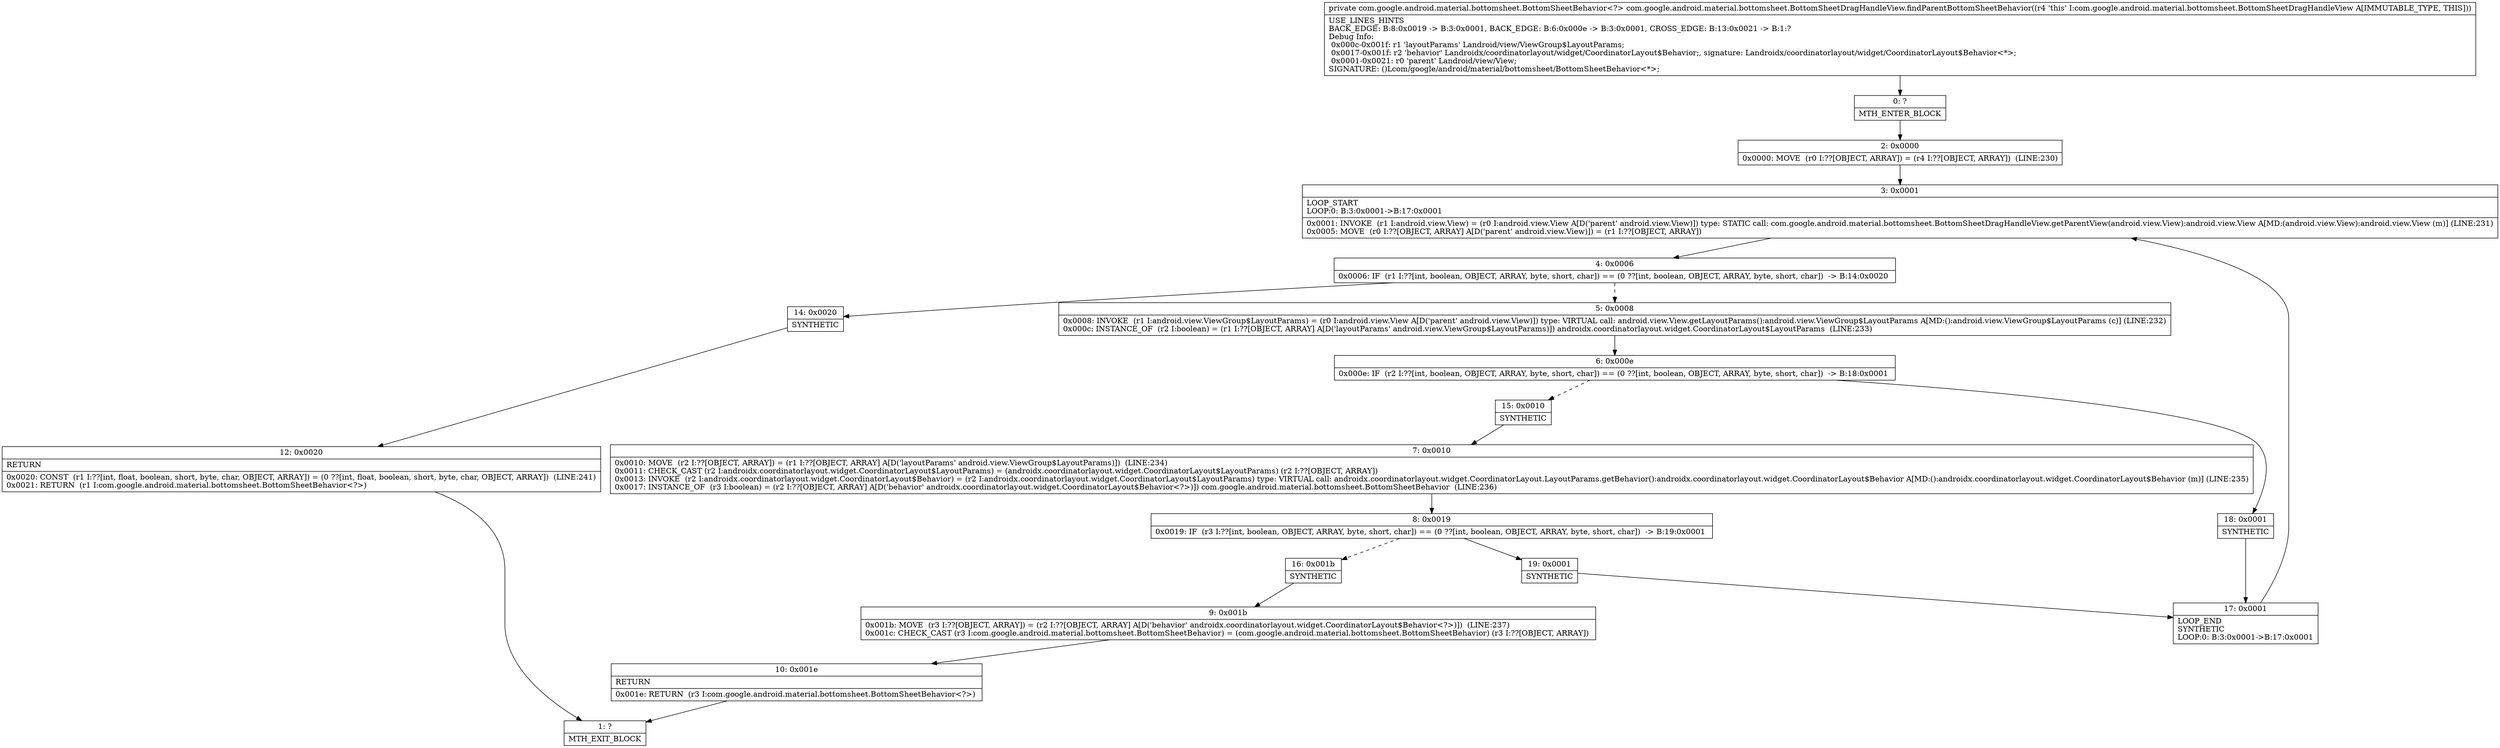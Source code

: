 digraph "CFG forcom.google.android.material.bottomsheet.BottomSheetDragHandleView.findParentBottomSheetBehavior()Lcom\/google\/android\/material\/bottomsheet\/BottomSheetBehavior;" {
Node_0 [shape=record,label="{0\:\ ?|MTH_ENTER_BLOCK\l}"];
Node_2 [shape=record,label="{2\:\ 0x0000|0x0000: MOVE  (r0 I:??[OBJECT, ARRAY]) = (r4 I:??[OBJECT, ARRAY])  (LINE:230)\l}"];
Node_3 [shape=record,label="{3\:\ 0x0001|LOOP_START\lLOOP:0: B:3:0x0001\-\>B:17:0x0001\l|0x0001: INVOKE  (r1 I:android.view.View) = (r0 I:android.view.View A[D('parent' android.view.View)]) type: STATIC call: com.google.android.material.bottomsheet.BottomSheetDragHandleView.getParentView(android.view.View):android.view.View A[MD:(android.view.View):android.view.View (m)] (LINE:231)\l0x0005: MOVE  (r0 I:??[OBJECT, ARRAY] A[D('parent' android.view.View)]) = (r1 I:??[OBJECT, ARRAY]) \l}"];
Node_4 [shape=record,label="{4\:\ 0x0006|0x0006: IF  (r1 I:??[int, boolean, OBJECT, ARRAY, byte, short, char]) == (0 ??[int, boolean, OBJECT, ARRAY, byte, short, char])  \-\> B:14:0x0020 \l}"];
Node_5 [shape=record,label="{5\:\ 0x0008|0x0008: INVOKE  (r1 I:android.view.ViewGroup$LayoutParams) = (r0 I:android.view.View A[D('parent' android.view.View)]) type: VIRTUAL call: android.view.View.getLayoutParams():android.view.ViewGroup$LayoutParams A[MD:():android.view.ViewGroup$LayoutParams (c)] (LINE:232)\l0x000c: INSTANCE_OF  (r2 I:boolean) = (r1 I:??[OBJECT, ARRAY] A[D('layoutParams' android.view.ViewGroup$LayoutParams)]) androidx.coordinatorlayout.widget.CoordinatorLayout$LayoutParams  (LINE:233)\l}"];
Node_6 [shape=record,label="{6\:\ 0x000e|0x000e: IF  (r2 I:??[int, boolean, OBJECT, ARRAY, byte, short, char]) == (0 ??[int, boolean, OBJECT, ARRAY, byte, short, char])  \-\> B:18:0x0001 \l}"];
Node_15 [shape=record,label="{15\:\ 0x0010|SYNTHETIC\l}"];
Node_7 [shape=record,label="{7\:\ 0x0010|0x0010: MOVE  (r2 I:??[OBJECT, ARRAY]) = (r1 I:??[OBJECT, ARRAY] A[D('layoutParams' android.view.ViewGroup$LayoutParams)])  (LINE:234)\l0x0011: CHECK_CAST (r2 I:androidx.coordinatorlayout.widget.CoordinatorLayout$LayoutParams) = (androidx.coordinatorlayout.widget.CoordinatorLayout$LayoutParams) (r2 I:??[OBJECT, ARRAY]) \l0x0013: INVOKE  (r2 I:androidx.coordinatorlayout.widget.CoordinatorLayout$Behavior) = (r2 I:androidx.coordinatorlayout.widget.CoordinatorLayout$LayoutParams) type: VIRTUAL call: androidx.coordinatorlayout.widget.CoordinatorLayout.LayoutParams.getBehavior():androidx.coordinatorlayout.widget.CoordinatorLayout$Behavior A[MD:():androidx.coordinatorlayout.widget.CoordinatorLayout$Behavior (m)] (LINE:235)\l0x0017: INSTANCE_OF  (r3 I:boolean) = (r2 I:??[OBJECT, ARRAY] A[D('behavior' androidx.coordinatorlayout.widget.CoordinatorLayout$Behavior\<?\>)]) com.google.android.material.bottomsheet.BottomSheetBehavior  (LINE:236)\l}"];
Node_8 [shape=record,label="{8\:\ 0x0019|0x0019: IF  (r3 I:??[int, boolean, OBJECT, ARRAY, byte, short, char]) == (0 ??[int, boolean, OBJECT, ARRAY, byte, short, char])  \-\> B:19:0x0001 \l}"];
Node_16 [shape=record,label="{16\:\ 0x001b|SYNTHETIC\l}"];
Node_9 [shape=record,label="{9\:\ 0x001b|0x001b: MOVE  (r3 I:??[OBJECT, ARRAY]) = (r2 I:??[OBJECT, ARRAY] A[D('behavior' androidx.coordinatorlayout.widget.CoordinatorLayout$Behavior\<?\>)])  (LINE:237)\l0x001c: CHECK_CAST (r3 I:com.google.android.material.bottomsheet.BottomSheetBehavior) = (com.google.android.material.bottomsheet.BottomSheetBehavior) (r3 I:??[OBJECT, ARRAY]) \l}"];
Node_10 [shape=record,label="{10\:\ 0x001e|RETURN\l|0x001e: RETURN  (r3 I:com.google.android.material.bottomsheet.BottomSheetBehavior\<?\>) \l}"];
Node_1 [shape=record,label="{1\:\ ?|MTH_EXIT_BLOCK\l}"];
Node_19 [shape=record,label="{19\:\ 0x0001|SYNTHETIC\l}"];
Node_17 [shape=record,label="{17\:\ 0x0001|LOOP_END\lSYNTHETIC\lLOOP:0: B:3:0x0001\-\>B:17:0x0001\l}"];
Node_18 [shape=record,label="{18\:\ 0x0001|SYNTHETIC\l}"];
Node_14 [shape=record,label="{14\:\ 0x0020|SYNTHETIC\l}"];
Node_12 [shape=record,label="{12\:\ 0x0020|RETURN\l|0x0020: CONST  (r1 I:??[int, float, boolean, short, byte, char, OBJECT, ARRAY]) = (0 ??[int, float, boolean, short, byte, char, OBJECT, ARRAY])  (LINE:241)\l0x0021: RETURN  (r1 I:com.google.android.material.bottomsheet.BottomSheetBehavior\<?\>) \l}"];
MethodNode[shape=record,label="{private com.google.android.material.bottomsheet.BottomSheetBehavior\<?\> com.google.android.material.bottomsheet.BottomSheetDragHandleView.findParentBottomSheetBehavior((r4 'this' I:com.google.android.material.bottomsheet.BottomSheetDragHandleView A[IMMUTABLE_TYPE, THIS]))  | USE_LINES_HINTS\lBACK_EDGE: B:8:0x0019 \-\> B:3:0x0001, BACK_EDGE: B:6:0x000e \-\> B:3:0x0001, CROSS_EDGE: B:13:0x0021 \-\> B:1:?\lDebug Info:\l  0x000c\-0x001f: r1 'layoutParams' Landroid\/view\/ViewGroup$LayoutParams;\l  0x0017\-0x001f: r2 'behavior' Landroidx\/coordinatorlayout\/widget\/CoordinatorLayout$Behavior;, signature: Landroidx\/coordinatorlayout\/widget\/CoordinatorLayout$Behavior\<*\>;\l  0x0001\-0x0021: r0 'parent' Landroid\/view\/View;\lSIGNATURE: ()Lcom\/google\/android\/material\/bottomsheet\/BottomSheetBehavior\<*\>;\l}"];
MethodNode -> Node_0;Node_0 -> Node_2;
Node_2 -> Node_3;
Node_3 -> Node_4;
Node_4 -> Node_5[style=dashed];
Node_4 -> Node_14;
Node_5 -> Node_6;
Node_6 -> Node_15[style=dashed];
Node_6 -> Node_18;
Node_15 -> Node_7;
Node_7 -> Node_8;
Node_8 -> Node_16[style=dashed];
Node_8 -> Node_19;
Node_16 -> Node_9;
Node_9 -> Node_10;
Node_10 -> Node_1;
Node_19 -> Node_17;
Node_17 -> Node_3;
Node_18 -> Node_17;
Node_14 -> Node_12;
Node_12 -> Node_1;
}


